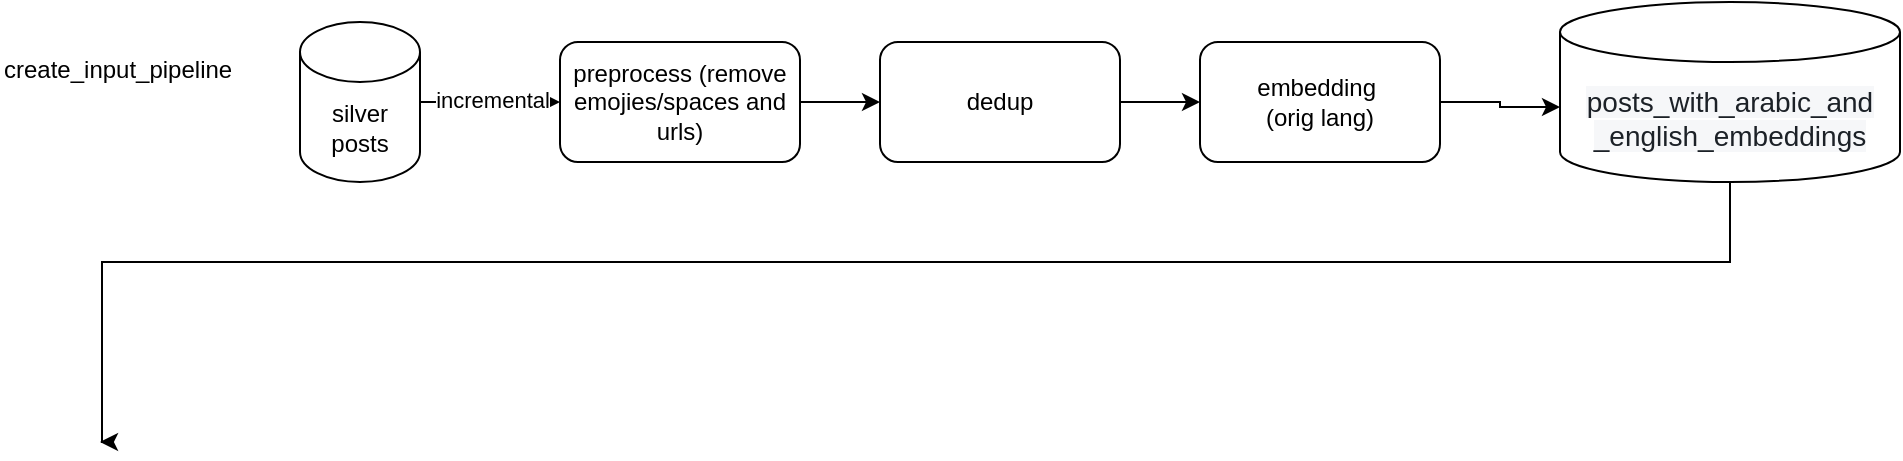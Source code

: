 <mxfile version="25.0.1">
  <diagram name="Page-1" id="_-j-LyRyLfRdokaX9RX_">
    <mxGraphModel dx="1042" dy="565" grid="1" gridSize="10" guides="1" tooltips="1" connect="1" arrows="1" fold="1" page="1" pageScale="1" pageWidth="850" pageHeight="1100" math="0" shadow="0">
      <root>
        <mxCell id="0" />
        <mxCell id="1" parent="0" />
        <mxCell id="2Lk4g0oTJvZEIo2jpxFW-12" style="edgeStyle=orthogonalEdgeStyle;rounded=0;orthogonalLoop=1;jettySize=auto;html=1;entryX=0;entryY=0.5;entryDx=0;entryDy=0;" edge="1" parent="1" source="2Lk4g0oTJvZEIo2jpxFW-1" target="2Lk4g0oTJvZEIo2jpxFW-2">
          <mxGeometry relative="1" as="geometry" />
        </mxCell>
        <mxCell id="2Lk4g0oTJvZEIo2jpxFW-13" value="incremental" style="edgeLabel;html=1;align=center;verticalAlign=middle;resizable=0;points=[];" vertex="1" connectable="0" parent="2Lk4g0oTJvZEIo2jpxFW-12">
          <mxGeometry x="0.017" y="1" relative="1" as="geometry">
            <mxPoint as="offset" />
          </mxGeometry>
        </mxCell>
        <mxCell id="2Lk4g0oTJvZEIo2jpxFW-1" value="silver posts" style="shape=cylinder3;whiteSpace=wrap;html=1;boundedLbl=1;backgroundOutline=1;size=15;" vertex="1" parent="1">
          <mxGeometry x="180" y="100" width="60" height="80" as="geometry" />
        </mxCell>
        <mxCell id="2Lk4g0oTJvZEIo2jpxFW-5" value="" style="edgeStyle=orthogonalEdgeStyle;rounded=0;orthogonalLoop=1;jettySize=auto;html=1;" edge="1" parent="1" source="2Lk4g0oTJvZEIo2jpxFW-2" target="2Lk4g0oTJvZEIo2jpxFW-4">
          <mxGeometry relative="1" as="geometry" />
        </mxCell>
        <mxCell id="2Lk4g0oTJvZEIo2jpxFW-2" value="preprocess (remove emojies/spaces and urls)" style="rounded=1;whiteSpace=wrap;html=1;" vertex="1" parent="1">
          <mxGeometry x="310" y="110" width="120" height="60" as="geometry" />
        </mxCell>
        <mxCell id="2Lk4g0oTJvZEIo2jpxFW-9" value="" style="edgeStyle=orthogonalEdgeStyle;rounded=0;orthogonalLoop=1;jettySize=auto;html=1;" edge="1" parent="1" source="2Lk4g0oTJvZEIo2jpxFW-4" target="2Lk4g0oTJvZEIo2jpxFW-8">
          <mxGeometry relative="1" as="geometry" />
        </mxCell>
        <mxCell id="2Lk4g0oTJvZEIo2jpxFW-4" value="dedup" style="whiteSpace=wrap;html=1;rounded=1;" vertex="1" parent="1">
          <mxGeometry x="470" y="110" width="120" height="60" as="geometry" />
        </mxCell>
        <mxCell id="2Lk4g0oTJvZEIo2jpxFW-15" style="edgeStyle=orthogonalEdgeStyle;rounded=0;orthogonalLoop=1;jettySize=auto;html=1;" edge="1" parent="1" source="2Lk4g0oTJvZEIo2jpxFW-7">
          <mxGeometry relative="1" as="geometry">
            <mxPoint x="80" y="310" as="targetPoint" />
            <Array as="points">
              <mxPoint x="895" y="220" />
              <mxPoint x="81" y="220" />
            </Array>
          </mxGeometry>
        </mxCell>
        <mxCell id="2Lk4g0oTJvZEIo2jpxFW-7" value="&lt;span style=&quot;color: rgb(28, 33, 39); font-family: Source-Sans-Pro, Helvetica, sans-serif, blueprint-icons-16; font-size: 14px; text-align: start; text-wrap-mode: nowrap; background-color: rgb(246, 247, 249);&quot;&gt;posts_with_arabic_and&lt;/span&gt;&lt;div&gt;&lt;span style=&quot;color: rgb(28, 33, 39); font-family: Source-Sans-Pro, Helvetica, sans-serif, blueprint-icons-16; font-size: 14px; text-align: start; text-wrap-mode: nowrap; background-color: rgb(246, 247, 249);&quot;&gt;_english_embeddings&lt;/span&gt;&lt;/div&gt;" style="shape=cylinder3;whiteSpace=wrap;html=1;boundedLbl=1;backgroundOutline=1;size=15;" vertex="1" parent="1">
          <mxGeometry x="810" y="90" width="170" height="90" as="geometry" />
        </mxCell>
        <mxCell id="2Lk4g0oTJvZEIo2jpxFW-8" value="embedding&amp;nbsp;&lt;div&gt;(orig lang)&lt;/div&gt;" style="whiteSpace=wrap;html=1;rounded=1;" vertex="1" parent="1">
          <mxGeometry x="630" y="110" width="120" height="60" as="geometry" />
        </mxCell>
        <mxCell id="2Lk4g0oTJvZEIo2jpxFW-10" style="edgeStyle=orthogonalEdgeStyle;rounded=0;orthogonalLoop=1;jettySize=auto;html=1;entryX=0;entryY=0;entryDx=0;entryDy=52.5;entryPerimeter=0;" edge="1" parent="1" source="2Lk4g0oTJvZEIo2jpxFW-8" target="2Lk4g0oTJvZEIo2jpxFW-7">
          <mxGeometry relative="1" as="geometry" />
        </mxCell>
        <mxCell id="2Lk4g0oTJvZEIo2jpxFW-14" value="create_input_pipeline" style="text;whiteSpace=wrap;" vertex="1" parent="1">
          <mxGeometry x="30" y="110" width="150" height="40" as="geometry" />
        </mxCell>
      </root>
    </mxGraphModel>
  </diagram>
</mxfile>
